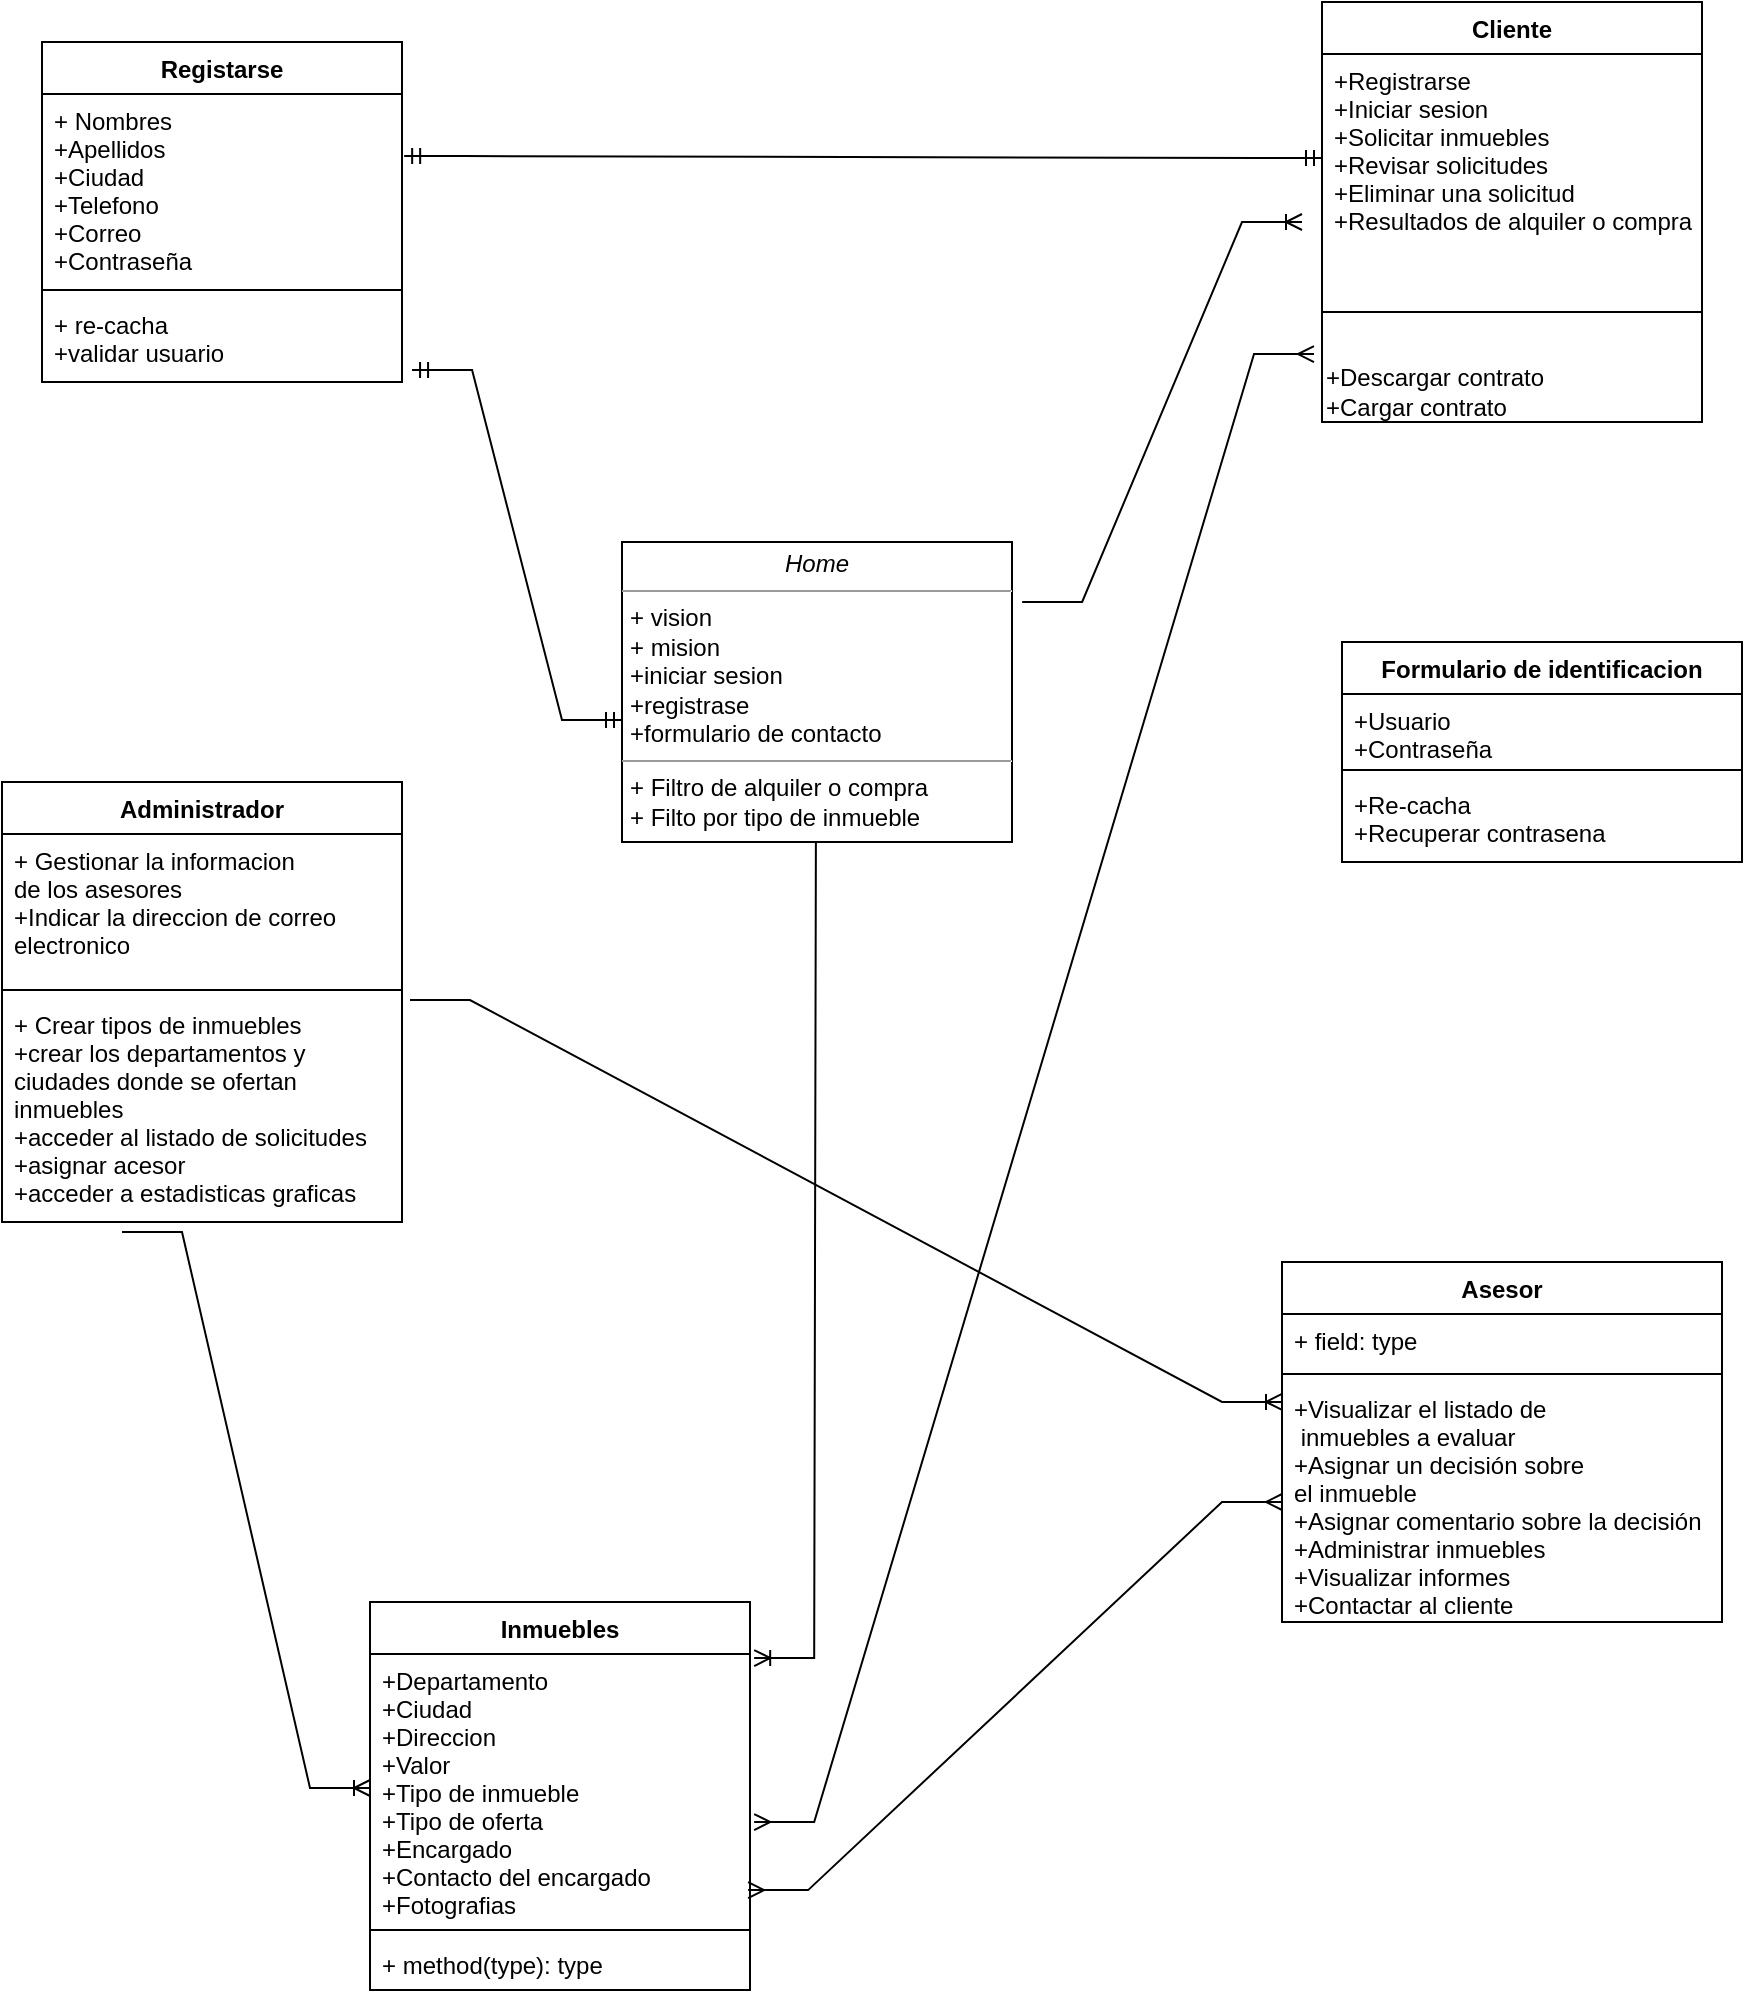 <mxfile version="15.4.0" type="device"><diagram id="e8T9h7WtMqxkj57wQe7O" name="Página-1"><mxGraphModel dx="1086" dy="806" grid="1" gridSize="10" guides="1" tooltips="1" connect="1" arrows="1" fold="1" page="1" pageScale="1" pageWidth="827" pageHeight="1169" math="0" shadow="0"><root><mxCell id="0"/><mxCell id="1" parent="0"/><mxCell id="b6tc8p2oHj8NurWoAQqv-5" value="&lt;p style=&quot;margin: 0px ; margin-top: 4px ; text-align: center&quot;&gt;&lt;i&gt;Home&lt;/i&gt;&lt;/p&gt;&lt;hr size=&quot;1&quot;&gt;&lt;p style=&quot;margin: 0px ; margin-left: 4px&quot;&gt;+ vision&lt;br&gt;+ mision&lt;/p&gt;&lt;p style=&quot;margin: 0px ; margin-left: 4px&quot;&gt;+iniciar sesion&lt;/p&gt;&lt;p style=&quot;margin: 0px ; margin-left: 4px&quot;&gt;+registrase&lt;/p&gt;&lt;p style=&quot;margin: 0px ; margin-left: 4px&quot;&gt;+formulario de contacto&lt;/p&gt;&lt;hr size=&quot;1&quot;&gt;&lt;p style=&quot;margin: 0px ; margin-left: 4px&quot;&gt;+ Filtro de alquiler o compra&lt;br&gt;+ Filto por tipo de inmueble&lt;/p&gt;" style="verticalAlign=top;align=left;overflow=fill;fontSize=12;fontFamily=Helvetica;html=1;" parent="1" vertex="1"><mxGeometry x="350" y="300" width="195" height="150" as="geometry"/></mxCell><mxCell id="b6tc8p2oHj8NurWoAQqv-7" value="Formulario de identificacion" style="swimlane;fontStyle=1;align=center;verticalAlign=top;childLayout=stackLayout;horizontal=1;startSize=26;horizontalStack=0;resizeParent=1;resizeParentMax=0;resizeLast=0;collapsible=1;marginBottom=0;" parent="1" vertex="1"><mxGeometry x="710" y="350" width="200" height="110" as="geometry"/></mxCell><mxCell id="b6tc8p2oHj8NurWoAQqv-8" value="+Usuario&#10;+Contraseña" style="text;strokeColor=none;fillColor=none;align=left;verticalAlign=top;spacingLeft=4;spacingRight=4;overflow=hidden;rotatable=0;points=[[0,0.5],[1,0.5]];portConstraint=eastwest;" parent="b6tc8p2oHj8NurWoAQqv-7" vertex="1"><mxGeometry y="26" width="200" height="34" as="geometry"/></mxCell><mxCell id="b6tc8p2oHj8NurWoAQqv-9" value="" style="line;strokeWidth=1;fillColor=none;align=left;verticalAlign=middle;spacingTop=-1;spacingLeft=3;spacingRight=3;rotatable=0;labelPosition=right;points=[];portConstraint=eastwest;" parent="b6tc8p2oHj8NurWoAQqv-7" vertex="1"><mxGeometry y="60" width="200" height="8" as="geometry"/></mxCell><mxCell id="b6tc8p2oHj8NurWoAQqv-10" value="+Re-cacha&#10;+Recuperar contrasena&#10;" style="text;strokeColor=none;fillColor=none;align=left;verticalAlign=top;spacingLeft=4;spacingRight=4;overflow=hidden;rotatable=0;points=[[0,0.5],[1,0.5]];portConstraint=eastwest;" parent="b6tc8p2oHj8NurWoAQqv-7" vertex="1"><mxGeometry y="68" width="200" height="42" as="geometry"/></mxCell><mxCell id="b6tc8p2oHj8NurWoAQqv-11" value="Cliente" style="swimlane;fontStyle=1;align=center;verticalAlign=top;childLayout=stackLayout;horizontal=1;startSize=26;horizontalStack=0;resizeParent=1;resizeParentMax=0;resizeLast=0;collapsible=1;marginBottom=0;" parent="1" vertex="1"><mxGeometry x="700" y="30" width="190" height="210" as="geometry"/></mxCell><mxCell id="b6tc8p2oHj8NurWoAQqv-12" value="+Registrarse&#10;+Iniciar sesion&#10;+Solicitar inmuebles&#10;+Revisar solicitudes&#10;+Eliminar una solicitud&#10;+Resultados de alquiler o compra&#10;" style="text;strokeColor=none;fillColor=none;align=left;verticalAlign=top;spacingLeft=4;spacingRight=4;overflow=hidden;rotatable=0;points=[[0,0.5],[1,0.5]];portConstraint=eastwest;" parent="b6tc8p2oHj8NurWoAQqv-11" vertex="1"><mxGeometry y="26" width="190" height="104" as="geometry"/></mxCell><mxCell id="b6tc8p2oHj8NurWoAQqv-13" value="" style="line;strokeWidth=1;fillColor=none;align=left;verticalAlign=middle;spacingTop=-1;spacingLeft=3;spacingRight=3;rotatable=0;labelPosition=right;points=[];portConstraint=eastwest;" parent="b6tc8p2oHj8NurWoAQqv-11" vertex="1"><mxGeometry y="130" width="190" height="50" as="geometry"/></mxCell><mxCell id="b6tc8p2oHj8NurWoAQqv-23" value="+Descargar contrato&lt;br&gt;+Cargar contrato" style="text;html=1;align=left;verticalAlign=middle;resizable=0;points=[];autosize=1;strokeColor=none;fillColor=none;" parent="b6tc8p2oHj8NurWoAQqv-11" vertex="1"><mxGeometry y="180" width="190" height="30" as="geometry"/></mxCell><mxCell id="b6tc8p2oHj8NurWoAQqv-15" value="Registarse" style="swimlane;fontStyle=1;align=center;verticalAlign=top;childLayout=stackLayout;horizontal=1;startSize=26;horizontalStack=0;resizeParent=1;resizeParentMax=0;resizeLast=0;collapsible=1;marginBottom=0;" parent="1" vertex="1"><mxGeometry x="60" y="50" width="180" height="170" as="geometry"/></mxCell><mxCell id="b6tc8p2oHj8NurWoAQqv-16" value="+ Nombres&#10;+Apellidos&#10;+Ciudad&#10;+Telefono&#10;+Correo&#10;+Contraseña&#10;" style="text;strokeColor=none;fillColor=none;align=left;verticalAlign=top;spacingLeft=4;spacingRight=4;overflow=hidden;rotatable=0;points=[[0,0.5],[1,0.5]];portConstraint=eastwest;" parent="b6tc8p2oHj8NurWoAQqv-15" vertex="1"><mxGeometry y="26" width="180" height="94" as="geometry"/></mxCell><mxCell id="b6tc8p2oHj8NurWoAQqv-17" value="" style="line;strokeWidth=1;fillColor=none;align=left;verticalAlign=middle;spacingTop=-1;spacingLeft=3;spacingRight=3;rotatable=0;labelPosition=right;points=[];portConstraint=eastwest;" parent="b6tc8p2oHj8NurWoAQqv-15" vertex="1"><mxGeometry y="120" width="180" height="8" as="geometry"/></mxCell><mxCell id="b6tc8p2oHj8NurWoAQqv-18" value="+ re-cacha&#10;+validar usuario" style="text;strokeColor=none;fillColor=none;align=left;verticalAlign=top;spacingLeft=4;spacingRight=4;overflow=hidden;rotatable=0;points=[[0,0.5],[1,0.5]];portConstraint=eastwest;" parent="b6tc8p2oHj8NurWoAQqv-15" vertex="1"><mxGeometry y="128" width="180" height="42" as="geometry"/></mxCell><mxCell id="b6tc8p2oHj8NurWoAQqv-24" value="Administrador" style="swimlane;fontStyle=1;align=center;verticalAlign=top;childLayout=stackLayout;horizontal=1;startSize=26;horizontalStack=0;resizeParent=1;resizeParentMax=0;resizeLast=0;collapsible=1;marginBottom=0;" parent="1" vertex="1"><mxGeometry x="40" y="420" width="200" height="220" as="geometry"/></mxCell><mxCell id="b6tc8p2oHj8NurWoAQqv-25" value="+ Gestionar la informacion &#10;de los asesores&#10;+Indicar la direccion de correo &#10;electronico&#10;" style="text;strokeColor=none;fillColor=none;align=left;verticalAlign=top;spacingLeft=4;spacingRight=4;overflow=hidden;rotatable=0;points=[[0,0.5],[1,0.5]];portConstraint=eastwest;" parent="b6tc8p2oHj8NurWoAQqv-24" vertex="1"><mxGeometry y="26" width="200" height="74" as="geometry"/></mxCell><mxCell id="b6tc8p2oHj8NurWoAQqv-26" value="" style="line;strokeWidth=1;fillColor=none;align=left;verticalAlign=middle;spacingTop=-1;spacingLeft=3;spacingRight=3;rotatable=0;labelPosition=right;points=[];portConstraint=eastwest;" parent="b6tc8p2oHj8NurWoAQqv-24" vertex="1"><mxGeometry y="100" width="200" height="8" as="geometry"/></mxCell><mxCell id="b6tc8p2oHj8NurWoAQqv-27" value="+ Crear tipos de inmuebles&#10;+crear los departamentos y &#10;ciudades donde se ofertan &#10;inmuebles&#10;+acceder al listado de solicitudes&#10;+asignar acesor&#10;+acceder a estadisticas graficas  " style="text;strokeColor=none;fillColor=none;align=left;verticalAlign=top;spacingLeft=4;spacingRight=4;overflow=hidden;rotatable=0;points=[[0,0.5],[1,0.5]];portConstraint=eastwest;" parent="b6tc8p2oHj8NurWoAQqv-24" vertex="1"><mxGeometry y="108" width="200" height="112" as="geometry"/></mxCell><mxCell id="b6tc8p2oHj8NurWoAQqv-28" value="Asesor" style="swimlane;fontStyle=1;align=center;verticalAlign=top;childLayout=stackLayout;horizontal=1;startSize=26;horizontalStack=0;resizeParent=1;resizeParentMax=0;resizeLast=0;collapsible=1;marginBottom=0;" parent="1" vertex="1"><mxGeometry x="680" y="660" width="220" height="180" as="geometry"/></mxCell><mxCell id="b6tc8p2oHj8NurWoAQqv-29" value="+ field: type" style="text;strokeColor=none;fillColor=none;align=left;verticalAlign=top;spacingLeft=4;spacingRight=4;overflow=hidden;rotatable=0;points=[[0,0.5],[1,0.5]];portConstraint=eastwest;" parent="b6tc8p2oHj8NurWoAQqv-28" vertex="1"><mxGeometry y="26" width="220" height="26" as="geometry"/></mxCell><mxCell id="b6tc8p2oHj8NurWoAQqv-30" value="" style="line;strokeWidth=1;fillColor=none;align=left;verticalAlign=middle;spacingTop=-1;spacingLeft=3;spacingRight=3;rotatable=0;labelPosition=right;points=[];portConstraint=eastwest;" parent="b6tc8p2oHj8NurWoAQqv-28" vertex="1"><mxGeometry y="52" width="220" height="8" as="geometry"/></mxCell><mxCell id="b6tc8p2oHj8NurWoAQqv-31" value="+Visualizar el listado de&#10; inmuebles a evaluar&#10;+Asignar un decisión sobre &#10;el inmueble&#10;+Asignar comentario sobre la decisión&#10;+Administrar inmuebles&#10;+Visualizar informes&#10;+Contactar al cliente" style="text;strokeColor=none;fillColor=none;align=left;verticalAlign=top;spacingLeft=4;spacingRight=4;overflow=hidden;rotatable=0;points=[[0,0.5],[1,0.5]];portConstraint=eastwest;" parent="b6tc8p2oHj8NurWoAQqv-28" vertex="1"><mxGeometry y="60" width="220" height="120" as="geometry"/></mxCell><mxCell id="b6tc8p2oHj8NurWoAQqv-32" value="Inmuebles" style="swimlane;fontStyle=1;align=center;verticalAlign=top;childLayout=stackLayout;horizontal=1;startSize=26;horizontalStack=0;resizeParent=1;resizeParentMax=0;resizeLast=0;collapsible=1;marginBottom=0;" parent="1" vertex="1"><mxGeometry x="224" y="830" width="190" height="194" as="geometry"/></mxCell><mxCell id="b6tc8p2oHj8NurWoAQqv-33" value="+Departamento&#10;+Ciudad&#10;+Direccion&#10;+Valor&#10;+Tipo de inmueble&#10;+Tipo de oferta&#10;+Encargado&#10;+Contacto del encargado&#10;+Fotografias&#10;" style="text;strokeColor=none;fillColor=none;align=left;verticalAlign=top;spacingLeft=4;spacingRight=4;overflow=hidden;rotatable=0;points=[[0,0.5],[1,0.5]];portConstraint=eastwest;" parent="b6tc8p2oHj8NurWoAQqv-32" vertex="1"><mxGeometry y="26" width="190" height="134" as="geometry"/></mxCell><mxCell id="b6tc8p2oHj8NurWoAQqv-34" value="" style="line;strokeWidth=1;fillColor=none;align=left;verticalAlign=middle;spacingTop=-1;spacingLeft=3;spacingRight=3;rotatable=0;labelPosition=right;points=[];portConstraint=eastwest;" parent="b6tc8p2oHj8NurWoAQqv-32" vertex="1"><mxGeometry y="160" width="190" height="8" as="geometry"/></mxCell><mxCell id="b6tc8p2oHj8NurWoAQqv-35" value="+ method(type): type" style="text;strokeColor=none;fillColor=none;align=left;verticalAlign=top;spacingLeft=4;spacingRight=4;overflow=hidden;rotatable=0;points=[[0,0.5],[1,0.5]];portConstraint=eastwest;" parent="b6tc8p2oHj8NurWoAQqv-32" vertex="1"><mxGeometry y="168" width="190" height="26" as="geometry"/></mxCell><mxCell id="HdIxTVEAxz38uknNusIN-1" value="" style="edgeStyle=entityRelationEdgeStyle;fontSize=12;html=1;endArrow=ERoneToMany;rounded=0;exitX=1.02;exitY=0.009;exitDx=0;exitDy=0;exitPerimeter=0;entryX=0;entryY=0.083;entryDx=0;entryDy=0;entryPerimeter=0;" parent="1" source="b6tc8p2oHj8NurWoAQqv-27" target="b6tc8p2oHj8NurWoAQqv-31" edge="1"><mxGeometry width="100" height="100" relative="1" as="geometry"><mxPoint x="360" y="660" as="sourcePoint"/><mxPoint x="460" y="560" as="targetPoint"/></mxGeometry></mxCell><mxCell id="HdIxTVEAxz38uknNusIN-2" value="" style="edgeStyle=entityRelationEdgeStyle;fontSize=12;html=1;endArrow=ERoneToMany;rounded=0;entryX=0;entryY=0.5;entryDx=0;entryDy=0;" parent="1" target="b6tc8p2oHj8NurWoAQqv-33" edge="1"><mxGeometry width="100" height="100" relative="1" as="geometry"><mxPoint x="100" y="645" as="sourcePoint"/><mxPoint x="460" y="560" as="targetPoint"/></mxGeometry></mxCell><mxCell id="HdIxTVEAxz38uknNusIN-3" value="" style="edgeStyle=entityRelationEdgeStyle;fontSize=12;html=1;endArrow=ERmany;startArrow=ERmany;rounded=0;exitX=0.995;exitY=0.881;exitDx=0;exitDy=0;exitPerimeter=0;" parent="1" source="b6tc8p2oHj8NurWoAQqv-33" target="b6tc8p2oHj8NurWoAQqv-31" edge="1"><mxGeometry width="100" height="100" relative="1" as="geometry"><mxPoint x="360" y="710" as="sourcePoint"/><mxPoint x="460" y="610" as="targetPoint"/></mxGeometry></mxCell><mxCell id="HdIxTVEAxz38uknNusIN-4" value="" style="edgeStyle=entityRelationEdgeStyle;fontSize=12;html=1;endArrow=ERoneToMany;rounded=0;exitX=0.651;exitY=1;exitDx=0;exitDy=0;exitPerimeter=0;entryX=1.011;entryY=0.015;entryDx=0;entryDy=0;entryPerimeter=0;" parent="1" source="b6tc8p2oHj8NurWoAQqv-5" target="b6tc8p2oHj8NurWoAQqv-33" edge="1"><mxGeometry width="100" height="100" relative="1" as="geometry"><mxPoint x="360" y="510" as="sourcePoint"/><mxPoint x="340" y="827" as="targetPoint"/></mxGeometry></mxCell><mxCell id="HdIxTVEAxz38uknNusIN-5" value="" style="edgeStyle=entityRelationEdgeStyle;fontSize=12;html=1;endArrow=ERmany;startArrow=ERmany;rounded=0;exitX=1.011;exitY=0.627;exitDx=0;exitDy=0;exitPerimeter=0;entryX=-0.021;entryY=-0.133;entryDx=0;entryDy=0;entryPerimeter=0;" parent="1" source="b6tc8p2oHj8NurWoAQqv-33" target="b6tc8p2oHj8NurWoAQqv-23" edge="1"><mxGeometry width="100" height="100" relative="1" as="geometry"><mxPoint x="360" y="510" as="sourcePoint"/><mxPoint x="690" y="189" as="targetPoint"/></mxGeometry></mxCell><mxCell id="HdIxTVEAxz38uknNusIN-6" value="" style="edgeStyle=entityRelationEdgeStyle;fontSize=12;html=1;endArrow=ERmandOne;startArrow=ERmandOne;rounded=0;exitX=1.028;exitY=0.857;exitDx=0;exitDy=0;exitPerimeter=0;entryX=0;entryY=0.593;entryDx=0;entryDy=0;entryPerimeter=0;" parent="1" source="b6tc8p2oHj8NurWoAQqv-18" target="b6tc8p2oHj8NurWoAQqv-5" edge="1"><mxGeometry width="100" height="100" relative="1" as="geometry"><mxPoint x="360" y="510" as="sourcePoint"/><mxPoint x="460" y="410" as="targetPoint"/></mxGeometry></mxCell><mxCell id="HdIxTVEAxz38uknNusIN-7" value="" style="edgeStyle=entityRelationEdgeStyle;fontSize=12;html=1;endArrow=ERmandOne;startArrow=ERmandOne;rounded=0;exitX=1.006;exitY=0.33;exitDx=0;exitDy=0;exitPerimeter=0;" parent="1" source="b6tc8p2oHj8NurWoAQqv-16" target="b6tc8p2oHj8NurWoAQqv-12" edge="1"><mxGeometry width="100" height="100" relative="1" as="geometry"><mxPoint x="360" y="510" as="sourcePoint"/><mxPoint x="460" y="410" as="targetPoint"/></mxGeometry></mxCell><mxCell id="HdIxTVEAxz38uknNusIN-9" value="" style="edgeStyle=entityRelationEdgeStyle;fontSize=12;html=1;endArrow=ERoneToMany;rounded=0;exitX=1.026;exitY=0.2;exitDx=0;exitDy=0;exitPerimeter=0;" parent="1" source="b6tc8p2oHj8NurWoAQqv-5" edge="1"><mxGeometry width="100" height="100" relative="1" as="geometry"><mxPoint x="580" y="320" as="sourcePoint"/><mxPoint x="690" y="140" as="targetPoint"/></mxGeometry></mxCell></root></mxGraphModel></diagram></mxfile>